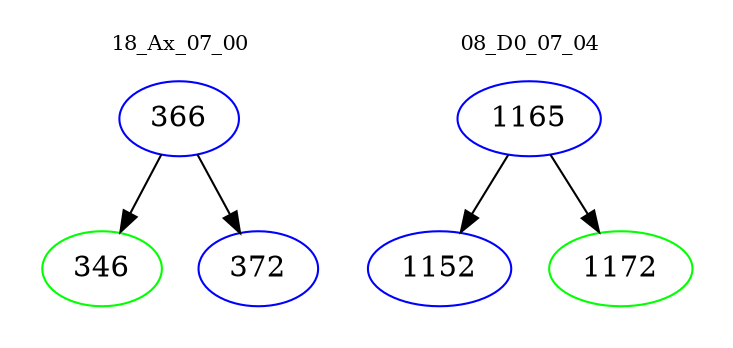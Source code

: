 digraph{
subgraph cluster_0 {
color = white
label = "18_Ax_07_00";
fontsize=10;
T0_366 [label="366", color="blue"]
T0_366 -> T0_346 [color="black"]
T0_346 [label="346", color="green"]
T0_366 -> T0_372 [color="black"]
T0_372 [label="372", color="blue"]
}
subgraph cluster_1 {
color = white
label = "08_D0_07_04";
fontsize=10;
T1_1165 [label="1165", color="blue"]
T1_1165 -> T1_1152 [color="black"]
T1_1152 [label="1152", color="blue"]
T1_1165 -> T1_1172 [color="black"]
T1_1172 [label="1172", color="green"]
}
}
